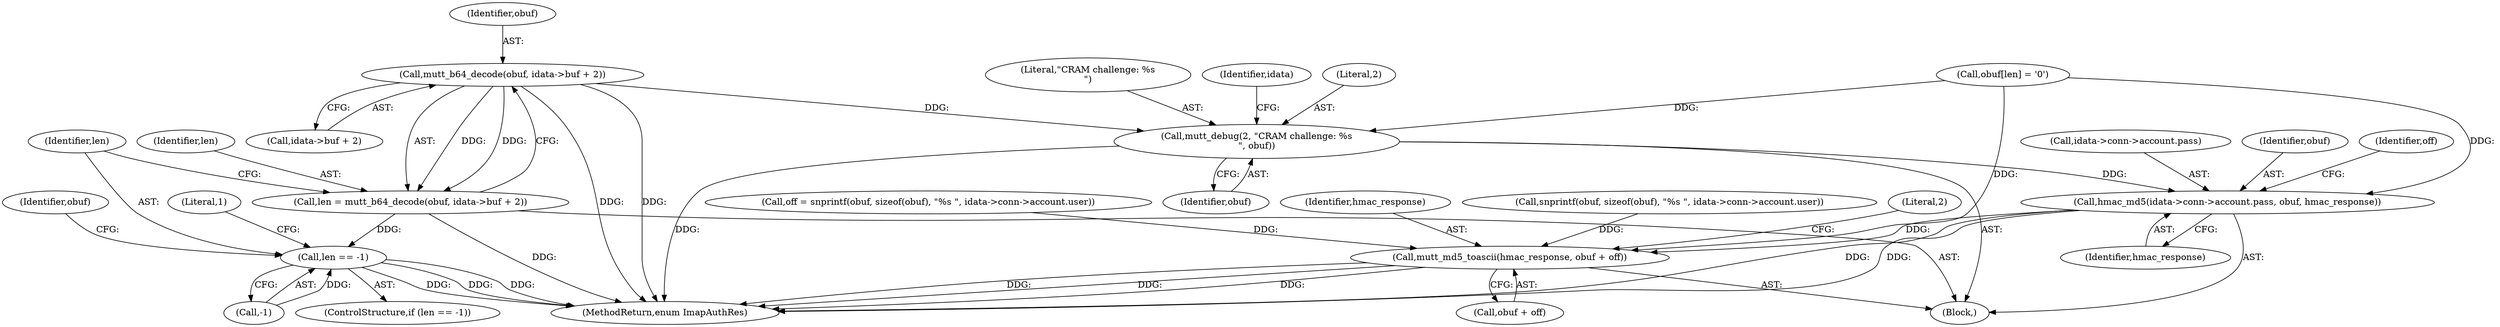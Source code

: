 digraph "1_neomutt_6f163e07ae68654d7ac5268cbb7565f6df79ad85@del" {
"1000173" [label="(Call,mutt_b64_decode(obuf, idata->buf + 2))"];
"1000171" [label="(Call,len = mutt_b64_decode(obuf, idata->buf + 2))"];
"1000181" [label="(Call,len == -1)"];
"1000195" [label="(Call,mutt_debug(2, \"CRAM challenge: %s\n\", obuf))"];
"1000199" [label="(Call,hmac_md5(idata->conn->account.pass, obuf, hmac_response))"];
"1000224" [label="(Call,mutt_md5_toascii(hmac_response, obuf + off))"];
"1000187" [label="(Literal,1)"];
"1000197" [label="(Literal,\"CRAM challenge: %s\n\")"];
"1000203" [label="(Identifier,idata)"];
"1000199" [label="(Call,hmac_md5(idata->conn->account.pass, obuf, hmac_response))"];
"1000198" [label="(Identifier,obuf)"];
"1000200" [label="(Call,idata->conn->account.pass)"];
"1000171" [label="(Call,len = mutt_b64_decode(obuf, idata->buf + 2))"];
"1000174" [label="(Identifier,obuf)"];
"1000224" [label="(Call,mutt_md5_toascii(hmac_response, obuf + off))"];
"1000210" [label="(Call,off = snprintf(obuf, sizeof(obuf), \"%s \", idata->conn->account.user))"];
"1000190" [label="(Call,obuf[len] = '\0')"];
"1000282" [label="(MethodReturn,enum ImapAuthRes)"];
"1000192" [label="(Identifier,obuf)"];
"1000208" [label="(Identifier,hmac_response)"];
"1000196" [label="(Literal,2)"];
"1000182" [label="(Identifier,len)"];
"1000207" [label="(Identifier,obuf)"];
"1000183" [label="(Call,-1)"];
"1000181" [label="(Call,len == -1)"];
"1000195" [label="(Call,mutt_debug(2, \"CRAM challenge: %s\n\", obuf))"];
"1000173" [label="(Call,mutt_b64_decode(obuf, idata->buf + 2))"];
"1000172" [label="(Identifier,len)"];
"1000108" [label="(Block,)"];
"1000225" [label="(Identifier,hmac_response)"];
"1000211" [label="(Identifier,off)"];
"1000226" [label="(Call,obuf + off)"];
"1000175" [label="(Call,idata->buf + 2)"];
"1000180" [label="(ControlStructure,if (len == -1))"];
"1000212" [label="(Call,snprintf(obuf, sizeof(obuf), \"%s \", idata->conn->account.user))"];
"1000230" [label="(Literal,2)"];
"1000173" -> "1000171"  [label="AST: "];
"1000173" -> "1000175"  [label="CFG: "];
"1000174" -> "1000173"  [label="AST: "];
"1000175" -> "1000173"  [label="AST: "];
"1000171" -> "1000173"  [label="CFG: "];
"1000173" -> "1000282"  [label="DDG: "];
"1000173" -> "1000282"  [label="DDG: "];
"1000173" -> "1000171"  [label="DDG: "];
"1000173" -> "1000171"  [label="DDG: "];
"1000173" -> "1000195"  [label="DDG: "];
"1000171" -> "1000108"  [label="AST: "];
"1000172" -> "1000171"  [label="AST: "];
"1000182" -> "1000171"  [label="CFG: "];
"1000171" -> "1000282"  [label="DDG: "];
"1000171" -> "1000181"  [label="DDG: "];
"1000181" -> "1000180"  [label="AST: "];
"1000181" -> "1000183"  [label="CFG: "];
"1000182" -> "1000181"  [label="AST: "];
"1000183" -> "1000181"  [label="AST: "];
"1000187" -> "1000181"  [label="CFG: "];
"1000192" -> "1000181"  [label="CFG: "];
"1000181" -> "1000282"  [label="DDG: "];
"1000181" -> "1000282"  [label="DDG: "];
"1000181" -> "1000282"  [label="DDG: "];
"1000183" -> "1000181"  [label="DDG: "];
"1000195" -> "1000108"  [label="AST: "];
"1000195" -> "1000198"  [label="CFG: "];
"1000196" -> "1000195"  [label="AST: "];
"1000197" -> "1000195"  [label="AST: "];
"1000198" -> "1000195"  [label="AST: "];
"1000203" -> "1000195"  [label="CFG: "];
"1000195" -> "1000282"  [label="DDG: "];
"1000190" -> "1000195"  [label="DDG: "];
"1000195" -> "1000199"  [label="DDG: "];
"1000199" -> "1000108"  [label="AST: "];
"1000199" -> "1000208"  [label="CFG: "];
"1000200" -> "1000199"  [label="AST: "];
"1000207" -> "1000199"  [label="AST: "];
"1000208" -> "1000199"  [label="AST: "];
"1000211" -> "1000199"  [label="CFG: "];
"1000199" -> "1000282"  [label="DDG: "];
"1000199" -> "1000282"  [label="DDG: "];
"1000190" -> "1000199"  [label="DDG: "];
"1000199" -> "1000224"  [label="DDG: "];
"1000224" -> "1000108"  [label="AST: "];
"1000224" -> "1000226"  [label="CFG: "];
"1000225" -> "1000224"  [label="AST: "];
"1000226" -> "1000224"  [label="AST: "];
"1000230" -> "1000224"  [label="CFG: "];
"1000224" -> "1000282"  [label="DDG: "];
"1000224" -> "1000282"  [label="DDG: "];
"1000224" -> "1000282"  [label="DDG: "];
"1000190" -> "1000224"  [label="DDG: "];
"1000212" -> "1000224"  [label="DDG: "];
"1000210" -> "1000224"  [label="DDG: "];
}
